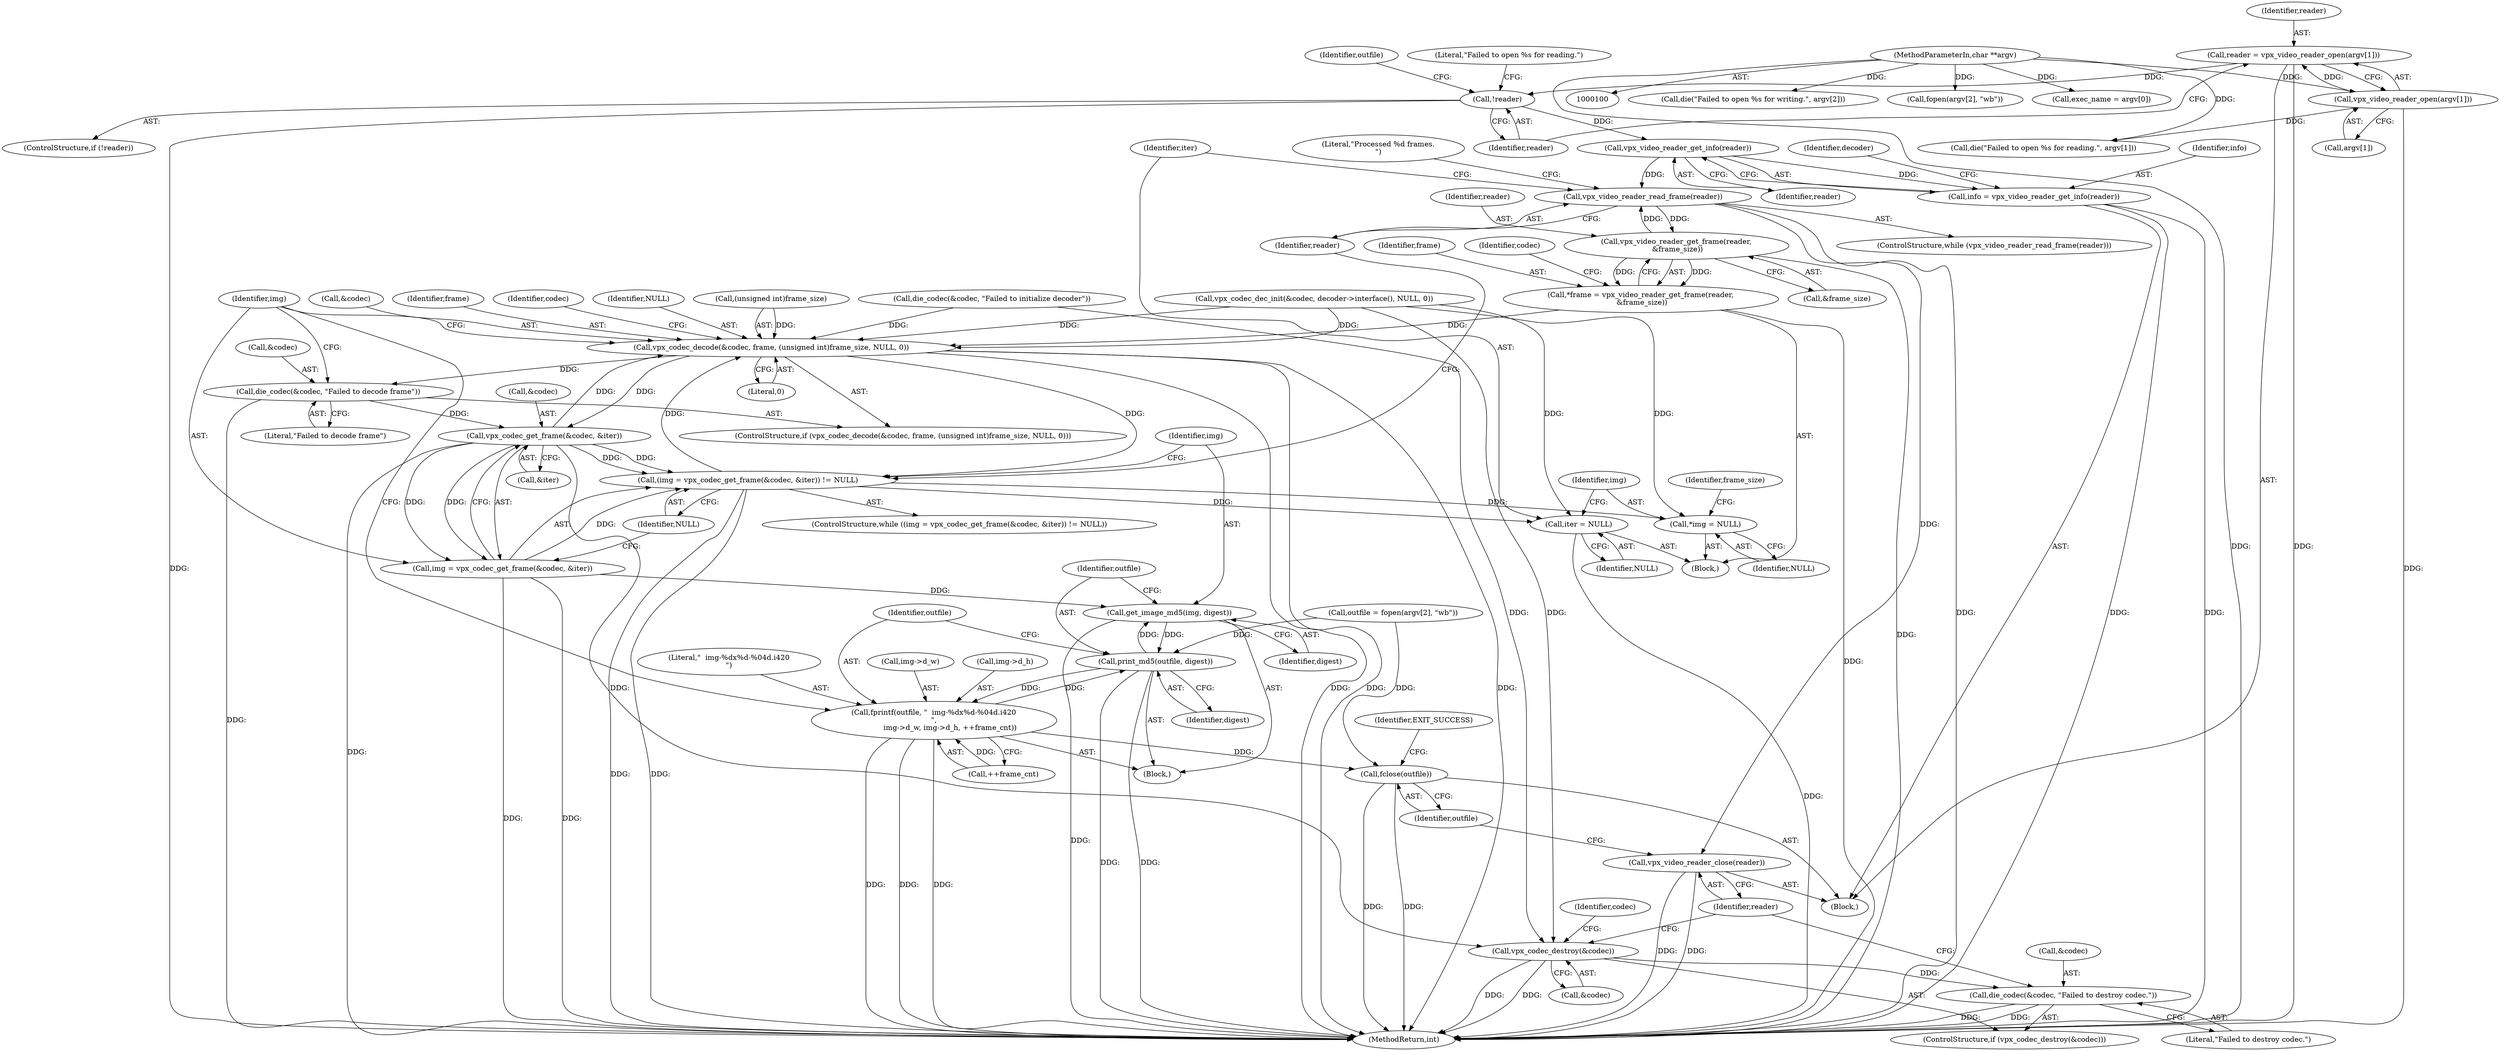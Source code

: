digraph "0_Android_5a9753fca56f0eeb9f61e342b2fccffc364f9426@API" {
"1000136" [label="(Call,reader = vpx_video_reader_open(argv[1]))"];
"1000138" [label="(Call,vpx_video_reader_open(argv[1]))"];
"1000102" [label="(MethodParameterIn,char **argv)"];
"1000143" [label="(Call,!reader)"];
"1000166" [label="(Call,vpx_video_reader_get_info(reader))"];
"1000164" [label="(Call,info = vpx_video_reader_get_info(reader))"];
"1000195" [label="(Call,vpx_video_reader_read_frame(reader))"];
"1000213" [label="(Call,vpx_video_reader_get_frame(reader,\n &frame_size))"];
"1000211" [label="(Call,*frame = vpx_video_reader_get_frame(reader,\n &frame_size))"];
"1000218" [label="(Call,vpx_codec_decode(&codec, frame, (unsigned int)frame_size, NULL, 0))"];
"1000227" [label="(Call,die_codec(&codec, \"Failed to decode frame\"))"];
"1000235" [label="(Call,vpx_codec_get_frame(&codec, &iter))"];
"1000232" [label="(Call,(img = vpx_codec_get_frame(&codec, &iter)) != NULL)"];
"1000199" [label="(Call,iter = NULL)"];
"1000203" [label="(Call,*img = NULL)"];
"1000233" [label="(Call,img = vpx_codec_get_frame(&codec, &iter))"];
"1000243" [label="(Call,get_image_md5(img, digest))"];
"1000246" [label="(Call,print_md5(outfile, digest))"];
"1000249" [label="(Call,fprintf(outfile, \"  img-%dx%d-%04d.i420\n\",\n              img->d_w, img->d_h, ++frame_cnt))"];
"1000273" [label="(Call,fclose(outfile))"];
"1000264" [label="(Call,vpx_codec_destroy(&codec))"];
"1000267" [label="(Call,die_codec(&codec, \"Failed to destroy codec.\"))"];
"1000271" [label="(Call,vpx_video_reader_close(reader))"];
"1000227" [label="(Call,die_codec(&codec, \"Failed to decode frame\"))"];
"1000204" [label="(Identifier,img)"];
"1000241" [label="(Block,)"];
"1000226" [label="(Literal,0)"];
"1000137" [label="(Identifier,reader)"];
"1000277" [label="(MethodReturn,int)"];
"1000252" [label="(Call,img->d_w)"];
"1000203" [label="(Call,*img = NULL)"];
"1000264" [label="(Call,vpx_codec_destroy(&codec))"];
"1000166" [label="(Call,vpx_video_reader_get_info(reader))"];
"1000250" [label="(Identifier,outfile)"];
"1000272" [label="(Identifier,reader)"];
"1000201" [label="(Identifier,NULL)"];
"1000213" [label="(Call,vpx_video_reader_get_frame(reader,\n &frame_size))"];
"1000233" [label="(Call,img = vpx_codec_get_frame(&codec, &iter))"];
"1000139" [label="(Call,argv[1])"];
"1000268" [label="(Call,&codec)"];
"1000225" [label="(Identifier,NULL)"];
"1000246" [label="(Call,print_md5(outfile, digest))"];
"1000222" [label="(Call,(unsigned int)frame_size)"];
"1000270" [label="(Literal,\"Failed to destroy codec.\")"];
"1000199" [label="(Call,iter = NULL)"];
"1000165" [label="(Identifier,info)"];
"1000258" [label="(Call,++frame_cnt)"];
"1000194" [label="(ControlStructure,while (vpx_video_reader_read_frame(reader)))"];
"1000265" [label="(Call,&codec)"];
"1000152" [label="(Call,outfile = fopen(argv[2], \"wb\"))"];
"1000212" [label="(Identifier,frame)"];
"1000230" [label="(Literal,\"Failed to decode frame\")"];
"1000159" [label="(Call,die(\"Failed to open %s for writing.\", argv[2]))"];
"1000261" [label="(Literal,\"Processed %d frames.\n\")"];
"1000217" [label="(ControlStructure,if (vpx_codec_decode(&codec, frame, (unsigned int)frame_size, NULL, 0)))"];
"1000138" [label="(Call,vpx_video_reader_open(argv[1]))"];
"1000144" [label="(Identifier,reader)"];
"1000229" [label="(Identifier,codec)"];
"1000235" [label="(Call,vpx_codec_get_frame(&codec, &iter))"];
"1000245" [label="(Identifier,digest)"];
"1000228" [label="(Call,&codec)"];
"1000102" [label="(MethodParameterIn,char **argv)"];
"1000153" [label="(Identifier,outfile)"];
"1000232" [label="(Call,(img = vpx_codec_get_frame(&codec, &iter)) != NULL)"];
"1000154" [label="(Call,fopen(argv[2], \"wb\"))"];
"1000169" [label="(Identifier,decoder)"];
"1000263" [label="(ControlStructure,if (vpx_codec_destroy(&codec)))"];
"1000143" [label="(Call,!reader)"];
"1000190" [label="(Call,die_codec(&codec, \"Failed to initialize decoder\"))"];
"1000267" [label="(Call,die_codec(&codec, \"Failed to destroy codec.\"))"];
"1000200" [label="(Identifier,iter)"];
"1000184" [label="(Call,vpx_codec_dec_init(&codec, decoder->interface(), NULL, 0))"];
"1000195" [label="(Call,vpx_video_reader_read_frame(reader))"];
"1000142" [label="(ControlStructure,if (!reader))"];
"1000269" [label="(Identifier,codec)"];
"1000211" [label="(Call,*frame = vpx_video_reader_get_frame(reader,\n &frame_size))"];
"1000240" [label="(Identifier,NULL)"];
"1000234" [label="(Identifier,img)"];
"1000197" [label="(Block,)"];
"1000248" [label="(Identifier,digest)"];
"1000244" [label="(Identifier,img)"];
"1000146" [label="(Literal,\"Failed to open %s for reading.\")"];
"1000196" [label="(Identifier,reader)"];
"1000271" [label="(Call,vpx_video_reader_close(reader))"];
"1000238" [label="(Call,&iter)"];
"1000276" [label="(Identifier,EXIT_SUCCESS)"];
"1000255" [label="(Call,img->d_h)"];
"1000220" [label="(Identifier,codec)"];
"1000218" [label="(Call,vpx_codec_decode(&codec, frame, (unsigned int)frame_size, NULL, 0))"];
"1000125" [label="(Call,exec_name = argv[0])"];
"1000247" [label="(Identifier,outfile)"];
"1000164" [label="(Call,info = vpx_video_reader_get_info(reader))"];
"1000251" [label="(Literal,\"  img-%dx%d-%04d.i420\n\")"];
"1000219" [label="(Call,&codec)"];
"1000145" [label="(Call,die(\"Failed to open %s for reading.\", argv[1]))"];
"1000214" [label="(Identifier,reader)"];
"1000205" [label="(Identifier,NULL)"];
"1000236" [label="(Call,&codec)"];
"1000249" [label="(Call,fprintf(outfile, \"  img-%dx%d-%04d.i420\n\",\n              img->d_w, img->d_h, ++frame_cnt))"];
"1000103" [label="(Block,)"];
"1000273" [label="(Call,fclose(outfile))"];
"1000221" [label="(Identifier,frame)"];
"1000231" [label="(ControlStructure,while ((img = vpx_codec_get_frame(&codec, &iter)) != NULL))"];
"1000215" [label="(Call,&frame_size)"];
"1000243" [label="(Call,get_image_md5(img, digest))"];
"1000208" [label="(Identifier,frame_size)"];
"1000167" [label="(Identifier,reader)"];
"1000274" [label="(Identifier,outfile)"];
"1000136" [label="(Call,reader = vpx_video_reader_open(argv[1]))"];
"1000136" -> "1000103"  [label="AST: "];
"1000136" -> "1000138"  [label="CFG: "];
"1000137" -> "1000136"  [label="AST: "];
"1000138" -> "1000136"  [label="AST: "];
"1000144" -> "1000136"  [label="CFG: "];
"1000136" -> "1000277"  [label="DDG: "];
"1000138" -> "1000136"  [label="DDG: "];
"1000136" -> "1000143"  [label="DDG: "];
"1000138" -> "1000139"  [label="CFG: "];
"1000139" -> "1000138"  [label="AST: "];
"1000138" -> "1000277"  [label="DDG: "];
"1000102" -> "1000138"  [label="DDG: "];
"1000138" -> "1000145"  [label="DDG: "];
"1000102" -> "1000100"  [label="AST: "];
"1000102" -> "1000277"  [label="DDG: "];
"1000102" -> "1000125"  [label="DDG: "];
"1000102" -> "1000145"  [label="DDG: "];
"1000102" -> "1000154"  [label="DDG: "];
"1000102" -> "1000159"  [label="DDG: "];
"1000143" -> "1000142"  [label="AST: "];
"1000143" -> "1000144"  [label="CFG: "];
"1000144" -> "1000143"  [label="AST: "];
"1000146" -> "1000143"  [label="CFG: "];
"1000153" -> "1000143"  [label="CFG: "];
"1000143" -> "1000277"  [label="DDG: "];
"1000143" -> "1000166"  [label="DDG: "];
"1000166" -> "1000164"  [label="AST: "];
"1000166" -> "1000167"  [label="CFG: "];
"1000167" -> "1000166"  [label="AST: "];
"1000164" -> "1000166"  [label="CFG: "];
"1000166" -> "1000164"  [label="DDG: "];
"1000166" -> "1000195"  [label="DDG: "];
"1000164" -> "1000103"  [label="AST: "];
"1000165" -> "1000164"  [label="AST: "];
"1000169" -> "1000164"  [label="CFG: "];
"1000164" -> "1000277"  [label="DDG: "];
"1000164" -> "1000277"  [label="DDG: "];
"1000195" -> "1000194"  [label="AST: "];
"1000195" -> "1000196"  [label="CFG: "];
"1000196" -> "1000195"  [label="AST: "];
"1000200" -> "1000195"  [label="CFG: "];
"1000261" -> "1000195"  [label="CFG: "];
"1000195" -> "1000277"  [label="DDG: "];
"1000213" -> "1000195"  [label="DDG: "];
"1000195" -> "1000213"  [label="DDG: "];
"1000195" -> "1000271"  [label="DDG: "];
"1000213" -> "1000211"  [label="AST: "];
"1000213" -> "1000215"  [label="CFG: "];
"1000214" -> "1000213"  [label="AST: "];
"1000215" -> "1000213"  [label="AST: "];
"1000211" -> "1000213"  [label="CFG: "];
"1000213" -> "1000277"  [label="DDG: "];
"1000213" -> "1000211"  [label="DDG: "];
"1000213" -> "1000211"  [label="DDG: "];
"1000211" -> "1000197"  [label="AST: "];
"1000212" -> "1000211"  [label="AST: "];
"1000220" -> "1000211"  [label="CFG: "];
"1000211" -> "1000277"  [label="DDG: "];
"1000211" -> "1000218"  [label="DDG: "];
"1000218" -> "1000217"  [label="AST: "];
"1000218" -> "1000226"  [label="CFG: "];
"1000219" -> "1000218"  [label="AST: "];
"1000221" -> "1000218"  [label="AST: "];
"1000222" -> "1000218"  [label="AST: "];
"1000225" -> "1000218"  [label="AST: "];
"1000226" -> "1000218"  [label="AST: "];
"1000229" -> "1000218"  [label="CFG: "];
"1000234" -> "1000218"  [label="CFG: "];
"1000218" -> "1000277"  [label="DDG: "];
"1000218" -> "1000277"  [label="DDG: "];
"1000218" -> "1000277"  [label="DDG: "];
"1000184" -> "1000218"  [label="DDG: "];
"1000184" -> "1000218"  [label="DDG: "];
"1000235" -> "1000218"  [label="DDG: "];
"1000190" -> "1000218"  [label="DDG: "];
"1000222" -> "1000218"  [label="DDG: "];
"1000232" -> "1000218"  [label="DDG: "];
"1000218" -> "1000227"  [label="DDG: "];
"1000218" -> "1000235"  [label="DDG: "];
"1000218" -> "1000232"  [label="DDG: "];
"1000227" -> "1000217"  [label="AST: "];
"1000227" -> "1000230"  [label="CFG: "];
"1000228" -> "1000227"  [label="AST: "];
"1000230" -> "1000227"  [label="AST: "];
"1000234" -> "1000227"  [label="CFG: "];
"1000227" -> "1000277"  [label="DDG: "];
"1000227" -> "1000235"  [label="DDG: "];
"1000235" -> "1000233"  [label="AST: "];
"1000235" -> "1000238"  [label="CFG: "];
"1000236" -> "1000235"  [label="AST: "];
"1000238" -> "1000235"  [label="AST: "];
"1000233" -> "1000235"  [label="CFG: "];
"1000235" -> "1000277"  [label="DDG: "];
"1000235" -> "1000232"  [label="DDG: "];
"1000235" -> "1000232"  [label="DDG: "];
"1000235" -> "1000233"  [label="DDG: "];
"1000235" -> "1000233"  [label="DDG: "];
"1000235" -> "1000264"  [label="DDG: "];
"1000232" -> "1000231"  [label="AST: "];
"1000232" -> "1000240"  [label="CFG: "];
"1000233" -> "1000232"  [label="AST: "];
"1000240" -> "1000232"  [label="AST: "];
"1000196" -> "1000232"  [label="CFG: "];
"1000244" -> "1000232"  [label="CFG: "];
"1000232" -> "1000277"  [label="DDG: "];
"1000232" -> "1000277"  [label="DDG: "];
"1000232" -> "1000199"  [label="DDG: "];
"1000232" -> "1000203"  [label="DDG: "];
"1000233" -> "1000232"  [label="DDG: "];
"1000199" -> "1000197"  [label="AST: "];
"1000199" -> "1000201"  [label="CFG: "];
"1000200" -> "1000199"  [label="AST: "];
"1000201" -> "1000199"  [label="AST: "];
"1000204" -> "1000199"  [label="CFG: "];
"1000199" -> "1000277"  [label="DDG: "];
"1000184" -> "1000199"  [label="DDG: "];
"1000203" -> "1000197"  [label="AST: "];
"1000203" -> "1000205"  [label="CFG: "];
"1000204" -> "1000203"  [label="AST: "];
"1000205" -> "1000203"  [label="AST: "];
"1000208" -> "1000203"  [label="CFG: "];
"1000184" -> "1000203"  [label="DDG: "];
"1000234" -> "1000233"  [label="AST: "];
"1000240" -> "1000233"  [label="CFG: "];
"1000233" -> "1000277"  [label="DDG: "];
"1000233" -> "1000277"  [label="DDG: "];
"1000233" -> "1000243"  [label="DDG: "];
"1000243" -> "1000241"  [label="AST: "];
"1000243" -> "1000245"  [label="CFG: "];
"1000244" -> "1000243"  [label="AST: "];
"1000245" -> "1000243"  [label="AST: "];
"1000247" -> "1000243"  [label="CFG: "];
"1000243" -> "1000277"  [label="DDG: "];
"1000246" -> "1000243"  [label="DDG: "];
"1000243" -> "1000246"  [label="DDG: "];
"1000246" -> "1000241"  [label="AST: "];
"1000246" -> "1000248"  [label="CFG: "];
"1000247" -> "1000246"  [label="AST: "];
"1000248" -> "1000246"  [label="AST: "];
"1000250" -> "1000246"  [label="CFG: "];
"1000246" -> "1000277"  [label="DDG: "];
"1000246" -> "1000277"  [label="DDG: "];
"1000152" -> "1000246"  [label="DDG: "];
"1000249" -> "1000246"  [label="DDG: "];
"1000246" -> "1000249"  [label="DDG: "];
"1000249" -> "1000241"  [label="AST: "];
"1000249" -> "1000258"  [label="CFG: "];
"1000250" -> "1000249"  [label="AST: "];
"1000251" -> "1000249"  [label="AST: "];
"1000252" -> "1000249"  [label="AST: "];
"1000255" -> "1000249"  [label="AST: "];
"1000258" -> "1000249"  [label="AST: "];
"1000234" -> "1000249"  [label="CFG: "];
"1000249" -> "1000277"  [label="DDG: "];
"1000249" -> "1000277"  [label="DDG: "];
"1000249" -> "1000277"  [label="DDG: "];
"1000258" -> "1000249"  [label="DDG: "];
"1000249" -> "1000273"  [label="DDG: "];
"1000273" -> "1000103"  [label="AST: "];
"1000273" -> "1000274"  [label="CFG: "];
"1000274" -> "1000273"  [label="AST: "];
"1000276" -> "1000273"  [label="CFG: "];
"1000273" -> "1000277"  [label="DDG: "];
"1000273" -> "1000277"  [label="DDG: "];
"1000152" -> "1000273"  [label="DDG: "];
"1000264" -> "1000263"  [label="AST: "];
"1000264" -> "1000265"  [label="CFG: "];
"1000265" -> "1000264"  [label="AST: "];
"1000269" -> "1000264"  [label="CFG: "];
"1000272" -> "1000264"  [label="CFG: "];
"1000264" -> "1000277"  [label="DDG: "];
"1000264" -> "1000277"  [label="DDG: "];
"1000184" -> "1000264"  [label="DDG: "];
"1000190" -> "1000264"  [label="DDG: "];
"1000264" -> "1000267"  [label="DDG: "];
"1000267" -> "1000263"  [label="AST: "];
"1000267" -> "1000270"  [label="CFG: "];
"1000268" -> "1000267"  [label="AST: "];
"1000270" -> "1000267"  [label="AST: "];
"1000272" -> "1000267"  [label="CFG: "];
"1000267" -> "1000277"  [label="DDG: "];
"1000267" -> "1000277"  [label="DDG: "];
"1000271" -> "1000103"  [label="AST: "];
"1000271" -> "1000272"  [label="CFG: "];
"1000272" -> "1000271"  [label="AST: "];
"1000274" -> "1000271"  [label="CFG: "];
"1000271" -> "1000277"  [label="DDG: "];
"1000271" -> "1000277"  [label="DDG: "];
}
